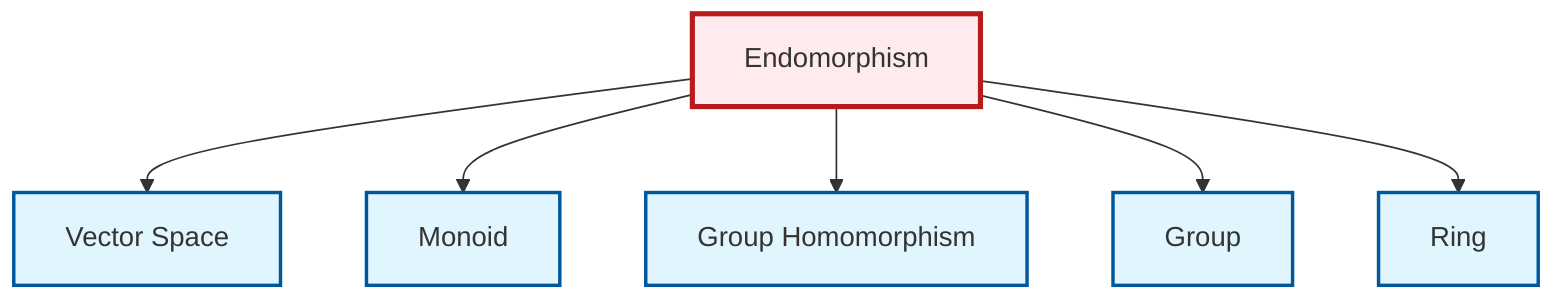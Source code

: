 graph TD
    classDef definition fill:#e1f5fe,stroke:#01579b,stroke-width:2px
    classDef theorem fill:#f3e5f5,stroke:#4a148c,stroke-width:2px
    classDef axiom fill:#fff3e0,stroke:#e65100,stroke-width:2px
    classDef example fill:#e8f5e9,stroke:#1b5e20,stroke-width:2px
    classDef current fill:#ffebee,stroke:#b71c1c,stroke-width:3px
    def-vector-space["Vector Space"]:::definition
    def-endomorphism["Endomorphism"]:::definition
    def-homomorphism["Group Homomorphism"]:::definition
    def-monoid["Monoid"]:::definition
    def-ring["Ring"]:::definition
    def-group["Group"]:::definition
    def-endomorphism --> def-vector-space
    def-endomorphism --> def-monoid
    def-endomorphism --> def-homomorphism
    def-endomorphism --> def-group
    def-endomorphism --> def-ring
    class def-endomorphism current